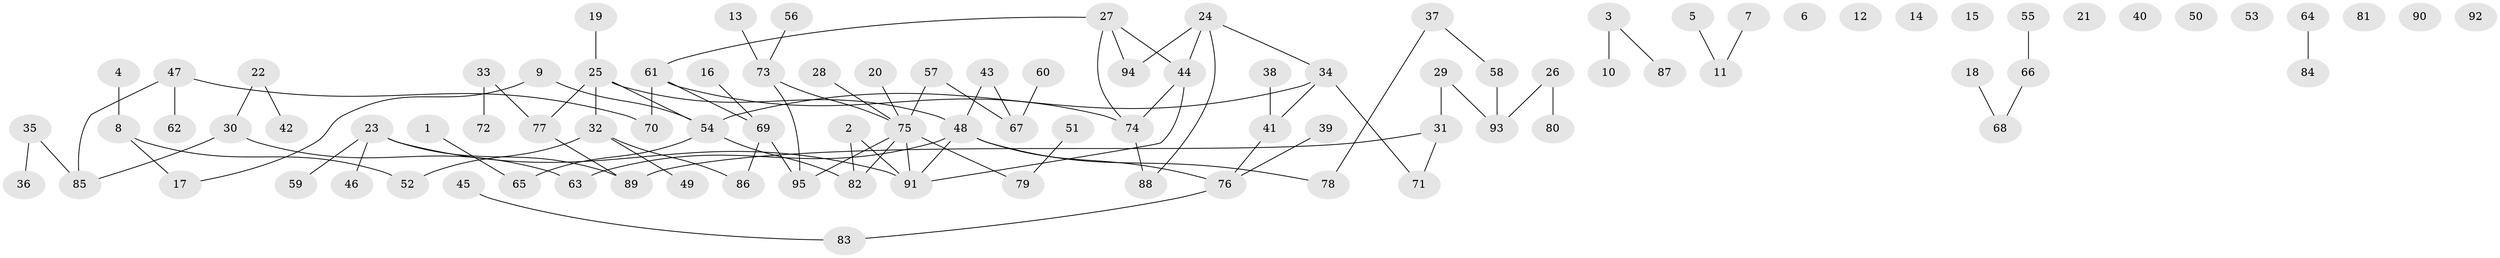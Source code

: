 // Generated by graph-tools (version 1.1) at 2025/25/03/09/25 03:25:15]
// undirected, 95 vertices, 96 edges
graph export_dot {
graph [start="1"]
  node [color=gray90,style=filled];
  1;
  2;
  3;
  4;
  5;
  6;
  7;
  8;
  9;
  10;
  11;
  12;
  13;
  14;
  15;
  16;
  17;
  18;
  19;
  20;
  21;
  22;
  23;
  24;
  25;
  26;
  27;
  28;
  29;
  30;
  31;
  32;
  33;
  34;
  35;
  36;
  37;
  38;
  39;
  40;
  41;
  42;
  43;
  44;
  45;
  46;
  47;
  48;
  49;
  50;
  51;
  52;
  53;
  54;
  55;
  56;
  57;
  58;
  59;
  60;
  61;
  62;
  63;
  64;
  65;
  66;
  67;
  68;
  69;
  70;
  71;
  72;
  73;
  74;
  75;
  76;
  77;
  78;
  79;
  80;
  81;
  82;
  83;
  84;
  85;
  86;
  87;
  88;
  89;
  90;
  91;
  92;
  93;
  94;
  95;
  1 -- 65;
  2 -- 82;
  2 -- 91;
  3 -- 10;
  3 -- 87;
  4 -- 8;
  5 -- 11;
  7 -- 11;
  8 -- 17;
  8 -- 52;
  9 -- 17;
  9 -- 54;
  13 -- 73;
  16 -- 69;
  18 -- 68;
  19 -- 25;
  20 -- 75;
  22 -- 30;
  22 -- 42;
  23 -- 46;
  23 -- 59;
  23 -- 89;
  23 -- 91;
  24 -- 34;
  24 -- 44;
  24 -- 88;
  24 -- 94;
  25 -- 32;
  25 -- 48;
  25 -- 54;
  25 -- 77;
  26 -- 80;
  26 -- 93;
  27 -- 44;
  27 -- 61;
  27 -- 74;
  27 -- 94;
  28 -- 75;
  29 -- 31;
  29 -- 93;
  30 -- 63;
  30 -- 85;
  31 -- 71;
  31 -- 89;
  32 -- 49;
  32 -- 52;
  32 -- 86;
  33 -- 72;
  33 -- 77;
  34 -- 41;
  34 -- 54;
  34 -- 71;
  35 -- 36;
  35 -- 85;
  37 -- 58;
  37 -- 78;
  38 -- 41;
  39 -- 76;
  41 -- 76;
  43 -- 48;
  43 -- 67;
  44 -- 74;
  44 -- 91;
  45 -- 83;
  47 -- 62;
  47 -- 70;
  47 -- 85;
  48 -- 63;
  48 -- 76;
  48 -- 78;
  48 -- 91;
  51 -- 79;
  54 -- 65;
  54 -- 82;
  55 -- 66;
  56 -- 73;
  57 -- 67;
  57 -- 75;
  58 -- 93;
  60 -- 67;
  61 -- 69;
  61 -- 70;
  61 -- 74;
  64 -- 84;
  66 -- 68;
  69 -- 86;
  69 -- 95;
  73 -- 75;
  73 -- 95;
  74 -- 88;
  75 -- 79;
  75 -- 82;
  75 -- 91;
  75 -- 95;
  76 -- 83;
  77 -- 89;
}
